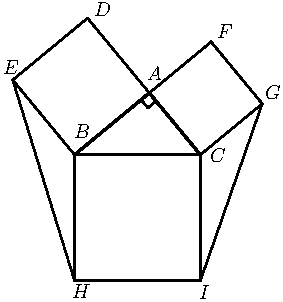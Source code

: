 import graph; size(5cm); real lsf=0.5; pen dps=linewidth(0.7)+fontsize(10); defaultpen(dps); pen ds=black; real xmin=-8.549367391720391,xmax=4.525516999108671,ymin=-6.562380652517514,ymax=4.974282045272836; 
pair B=(-2.,0.), A=(-0.3583408545661191,1.3565253264734316), C=(0.7625745111369766,0.), D=(-1.7148661810395505,2.9981844719073125), G=(2.119099837610408,1.1209153657030955), F=(0.9981844719073126,2.4774406921765273), H=(-2.,-2.762574511136976), I=(0.762574511136976,-2.7625745111369766); 
draw(B--A--D--(-3.356525326473432,1.6416591454338811)--cycle,linewidth(0.8)); draw(A--C--G--F--cycle,linewidth(0.8)); draw(C--B--H--I--cycle,linewidth(0.8)); draw((-0.5380133699723124,1.2080594781896379)--(-0.38954752168851864,1.0283869627834445)--(-0.20987500628232536,1.1768528110672383)--A--cycle,linewidth(0.8)); 
draw(B--A,linewidth(1.2)); draw(A--C,linewidth(1.2)); draw(B--C,linewidth(1.2)); draw(B--A,linewidth(0.8)); draw(A--D,linewidth(0.8)); draw(D--(-3.356525326473432,1.6416591454338811),linewidth(0.8)); draw((-3.356525326473432,1.6416591454338811)--B,linewidth(0.8)); draw(A--C,linewidth(0.8)); draw(C--G,linewidth(0.8)); draw(G--F,linewidth(0.8)); draw(F--A,linewidth(0.8)); draw(C--B,linewidth(0.8)); draw(B--H,linewidth(0.8)); draw(H--I,linewidth(0.8)); draw(I--C,linewidth(0.8)); draw((-3.356525326473432,1.6416591454338811)--H,linewidth(0.8)); draw(G--I,linewidth(0.8)); 
dot(B,linewidth(1.pt)+ds); label("$B$",(-2.0668616853429573,0.3156677749270184),NE*lsf); dot(A,linewidth(1.pt)+ds); label("$A$",(-0.46271620545972775,1.5901943205876667),NE*lsf); dot(C,linewidth(1.pt)+ds); label("$C$",(0.9216833182751143,-0.2117225198291119),NE*lsf); dot(D,linewidth(1.pt)+ds); label("$D$",(-1.6273697730461822,2.9965684399373473),NE*lsf); dot((-3.356525326473432,1.6416591454338811),linewidth(1.pt)+ds); label("$E$",(-3.6270579739965094,1.7220418942766993),NE*lsf); dot(G,linewidth(1.pt)+ds); label("$G$",(2.130286077091246,1.1726770039057302),NE*lsf); dot(F,linewidth(1.pt)+ds); label("$F$",(1.0755054875789856,2.5131273364108946),NE*lsf); dot(H,linewidth(1.pt)+ds); label("$H$",(-2.1108108765726348,-3.2002675234471836),NE*lsf); dot(I,linewidth(1.pt)+ds); label("$I$",(0.6799627665118879,-3.2222421190620225),NE*lsf); 
clip((xmin,ymin)--(xmin,ymax)--(xmax,ymax)--(xmax,ymin)--cycle); 